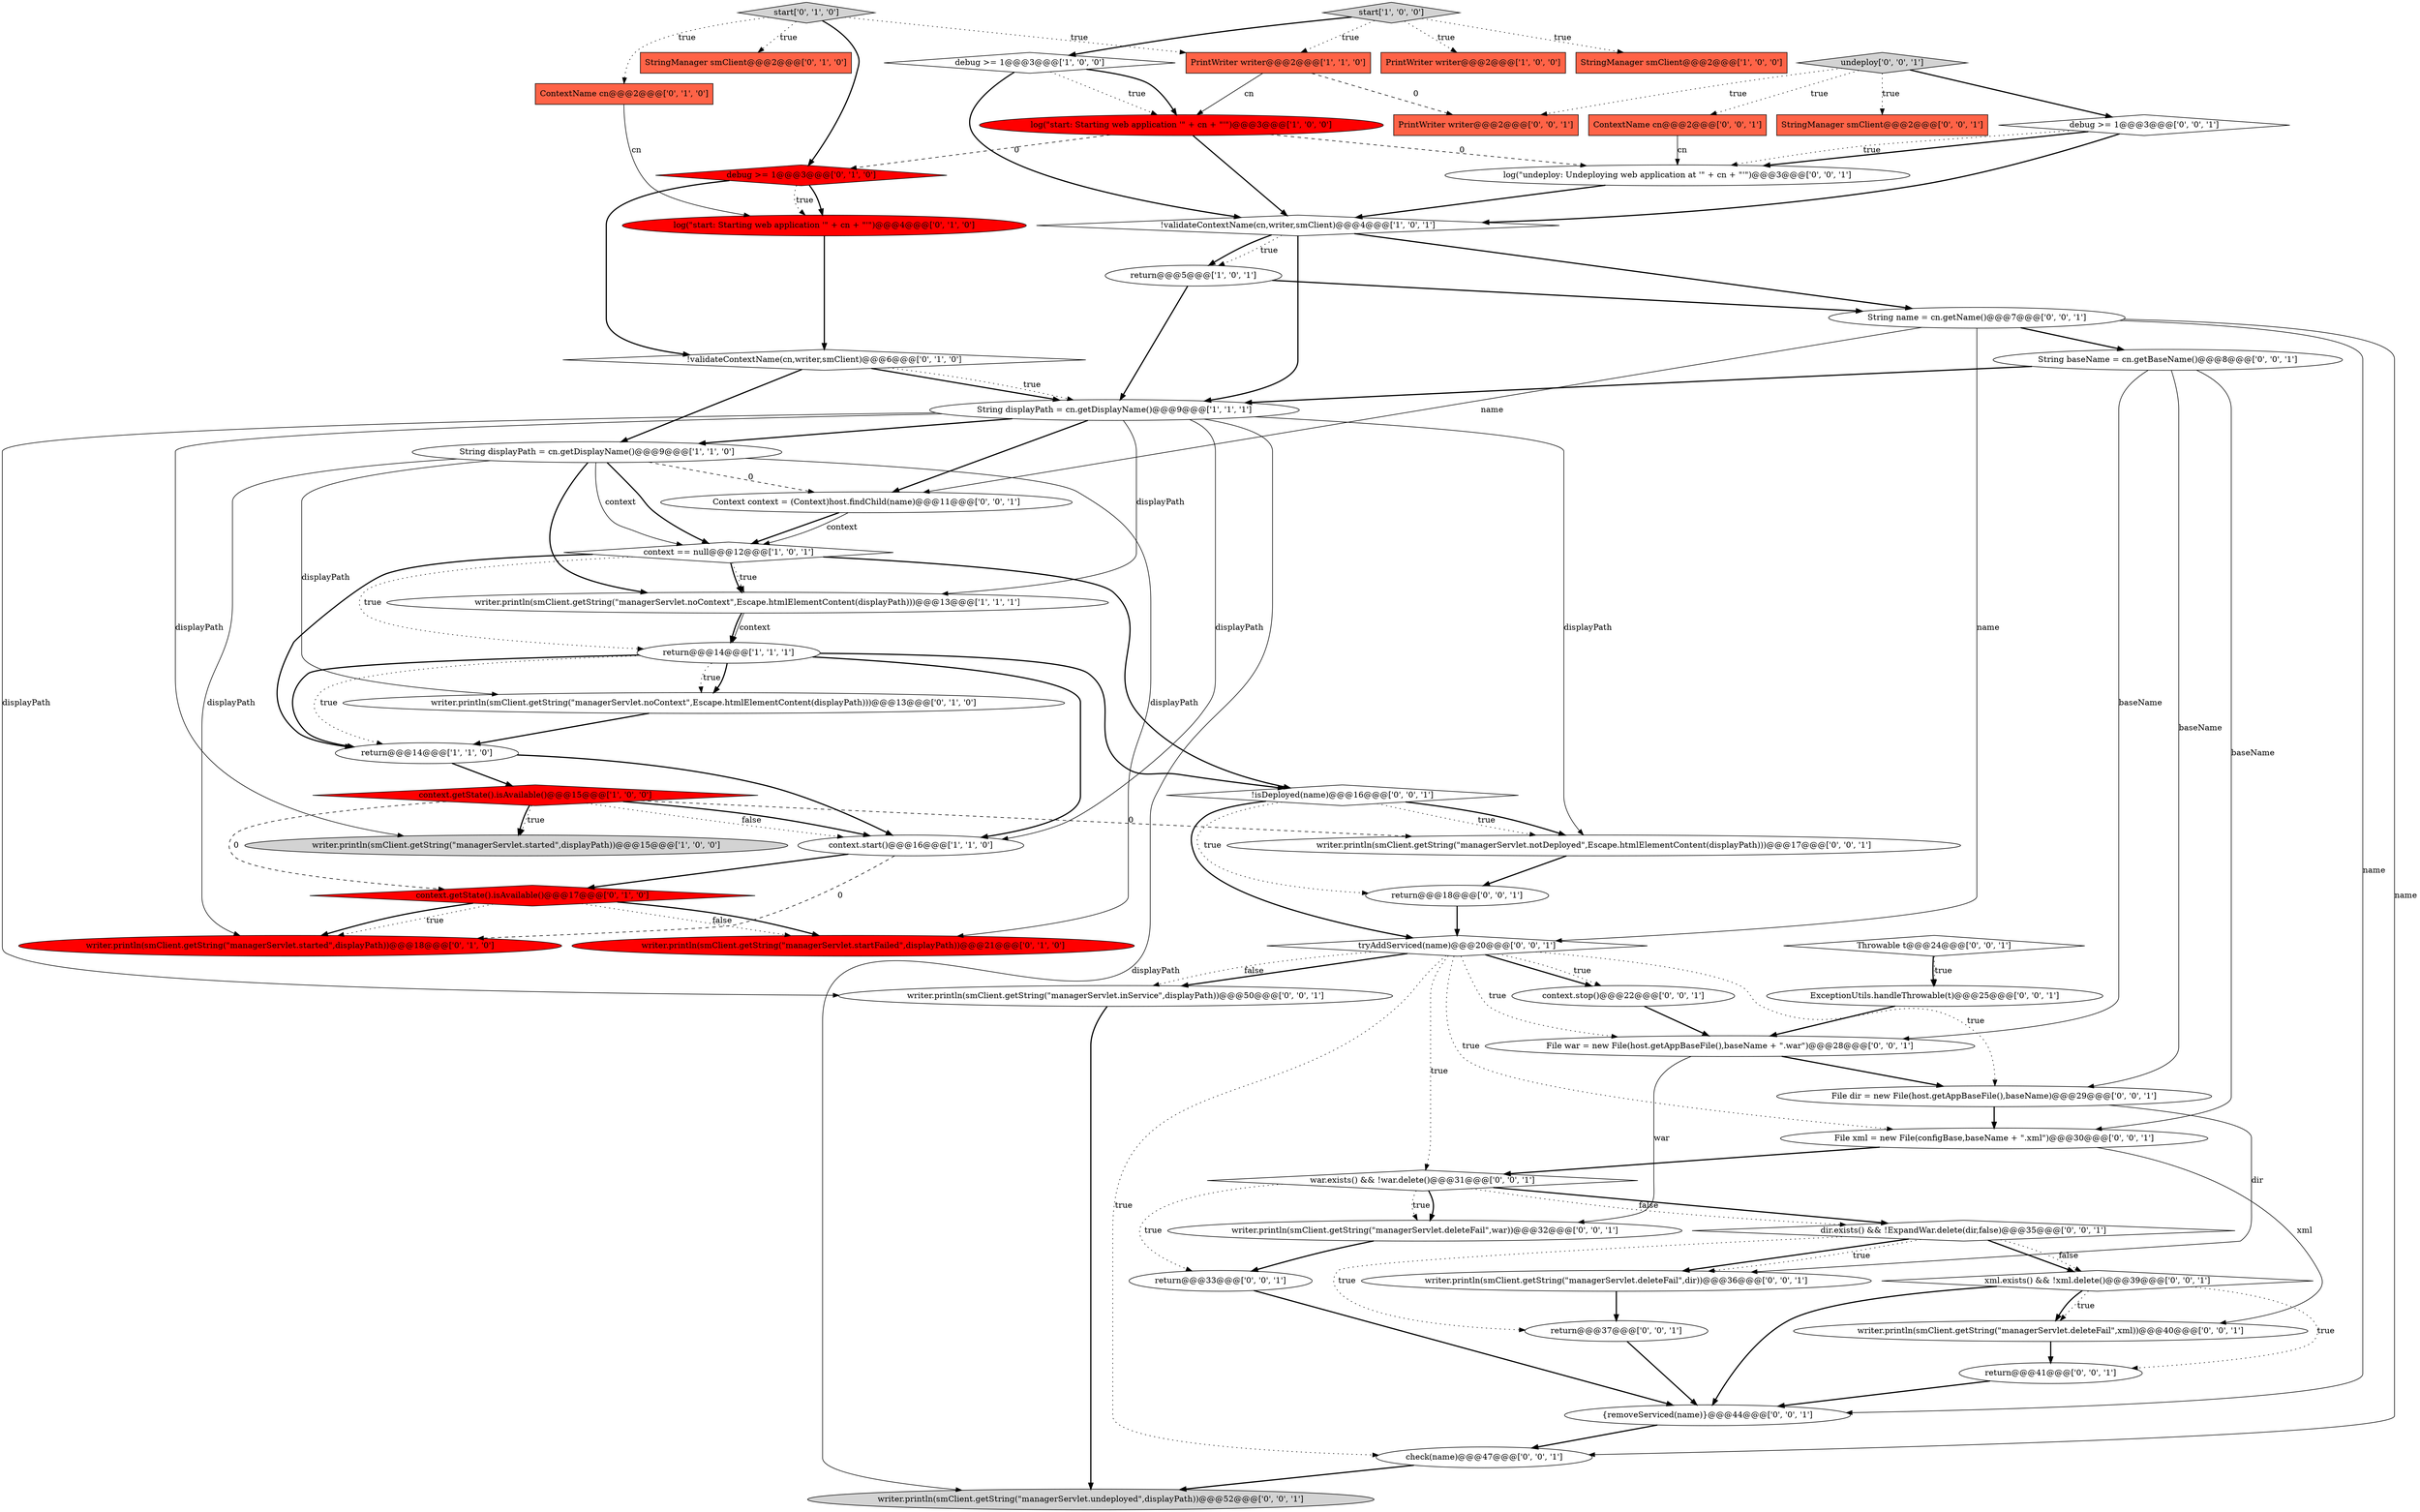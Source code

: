 digraph {
44 [style = filled, label = "String baseName = cn.getBaseName()@@@8@@@['0', '0', '1']", fillcolor = white, shape = ellipse image = "AAA0AAABBB3BBB"];
48 [style = filled, label = "StringManager smClient@@@2@@@['0', '0', '1']", fillcolor = tomato, shape = box image = "AAA0AAABBB3BBB"];
52 [style = filled, label = "dir.exists() && !ExpandWar.delete(dir,false)@@@35@@@['0', '0', '1']", fillcolor = white, shape = diamond image = "AAA0AAABBB3BBB"];
22 [style = filled, label = "start['0', '1', '0']", fillcolor = lightgray, shape = diamond image = "AAA0AAABBB2BBB"];
21 [style = filled, label = "!validateContextName(cn,writer,smClient)@@@6@@@['0', '1', '0']", fillcolor = white, shape = diamond image = "AAA0AAABBB2BBB"];
33 [style = filled, label = "context.stop()@@@22@@@['0', '0', '1']", fillcolor = white, shape = ellipse image = "AAA0AAABBB3BBB"];
6 [style = filled, label = "writer.println(smClient.getString(\"managerServlet.started\",displayPath))@@@15@@@['1', '0', '0']", fillcolor = lightgray, shape = ellipse image = "AAA0AAABBB1BBB"];
40 [style = filled, label = "File dir = new File(host.getAppBaseFile(),baseName)@@@29@@@['0', '0', '1']", fillcolor = white, shape = ellipse image = "AAA0AAABBB3BBB"];
12 [style = filled, label = "return@@@14@@@['1', '1', '1']", fillcolor = white, shape = ellipse image = "AAA0AAABBB1BBB"];
26 [style = filled, label = "writer.println(smClient.getString(\"managerServlet.started\",displayPath))@@@18@@@['0', '1', '0']", fillcolor = red, shape = ellipse image = "AAA1AAABBB2BBB"];
46 [style = filled, label = "Context context = (Context)host.findChild(name)@@@11@@@['0', '0', '1']", fillcolor = white, shape = ellipse image = "AAA0AAABBB3BBB"];
11 [style = filled, label = "PrintWriter writer@@@2@@@['1', '0', '0']", fillcolor = tomato, shape = box image = "AAA0AAABBB1BBB"];
49 [style = filled, label = "File war = new File(host.getAppBaseFile(),baseName + \".war\")@@@28@@@['0', '0', '1']", fillcolor = white, shape = ellipse image = "AAA0AAABBB3BBB"];
55 [style = filled, label = "log(\"undeploy: Undeploying web application at '\" + cn + \"'\")@@@3@@@['0', '0', '1']", fillcolor = white, shape = ellipse image = "AAA0AAABBB3BBB"];
50 [style = filled, label = "writer.println(smClient.getString(\"managerServlet.inService\",displayPath))@@@50@@@['0', '0', '1']", fillcolor = white, shape = ellipse image = "AAA0AAABBB3BBB"];
56 [style = filled, label = "return@@@41@@@['0', '0', '1']", fillcolor = white, shape = ellipse image = "AAA0AAABBB3BBB"];
1 [style = filled, label = "return@@@14@@@['1', '1', '0']", fillcolor = white, shape = ellipse image = "AAA0AAABBB1BBB"];
9 [style = filled, label = "!validateContextName(cn,writer,smClient)@@@4@@@['1', '0', '1']", fillcolor = white, shape = diamond image = "AAA0AAABBB1BBB"];
17 [style = filled, label = "context.getState().isAvailable()@@@17@@@['0', '1', '0']", fillcolor = red, shape = diamond image = "AAA1AAABBB2BBB"];
36 [style = filled, label = "{removeServiced(name)}@@@44@@@['0', '0', '1']", fillcolor = white, shape = ellipse image = "AAA0AAABBB3BBB"];
42 [style = filled, label = "ContextName cn@@@2@@@['0', '0', '1']", fillcolor = tomato, shape = box image = "AAA0AAABBB3BBB"];
39 [style = filled, label = "ExceptionUtils.handleThrowable(t)@@@25@@@['0', '0', '1']", fillcolor = white, shape = ellipse image = "AAA0AAABBB3BBB"];
8 [style = filled, label = "StringManager smClient@@@2@@@['1', '0', '0']", fillcolor = tomato, shape = box image = "AAA0AAABBB1BBB"];
14 [style = filled, label = "start['1', '0', '0']", fillcolor = lightgray, shape = diamond image = "AAA0AAABBB1BBB"];
19 [style = filled, label = "debug >= 1@@@3@@@['0', '1', '0']", fillcolor = red, shape = diamond image = "AAA1AAABBB2BBB"];
34 [style = filled, label = "tryAddServiced(name)@@@20@@@['0', '0', '1']", fillcolor = white, shape = diamond image = "AAA0AAABBB3BBB"];
53 [style = filled, label = "writer.println(smClient.getString(\"managerServlet.deleteFail\",war))@@@32@@@['0', '0', '1']", fillcolor = white, shape = ellipse image = "AAA0AAABBB3BBB"];
57 [style = filled, label = "writer.println(smClient.getString(\"managerServlet.notDeployed\",Escape.htmlElementContent(displayPath)))@@@17@@@['0', '0', '1']", fillcolor = white, shape = ellipse image = "AAA0AAABBB3BBB"];
2 [style = filled, label = "return@@@5@@@['1', '0', '1']", fillcolor = white, shape = ellipse image = "AAA0AAABBB1BBB"];
3 [style = filled, label = "context.start()@@@16@@@['1', '1', '0']", fillcolor = white, shape = ellipse image = "AAA0AAABBB1BBB"];
47 [style = filled, label = "return@@@37@@@['0', '0', '1']", fillcolor = white, shape = ellipse image = "AAA0AAABBB3BBB"];
25 [style = filled, label = "writer.println(smClient.getString(\"managerServlet.noContext\",Escape.htmlElementContent(displayPath)))@@@13@@@['0', '1', '0']", fillcolor = white, shape = ellipse image = "AAA0AAABBB2BBB"];
30 [style = filled, label = "writer.println(smClient.getString(\"managerServlet.undeployed\",displayPath))@@@52@@@['0', '0', '1']", fillcolor = lightgray, shape = ellipse image = "AAA0AAABBB3BBB"];
24 [style = filled, label = "StringManager smClient@@@2@@@['0', '1', '0']", fillcolor = tomato, shape = box image = "AAA0AAABBB2BBB"];
45 [style = filled, label = "xml.exists() && !xml.delete()@@@39@@@['0', '0', '1']", fillcolor = white, shape = diamond image = "AAA0AAABBB3BBB"];
27 [style = filled, label = "!isDeployed(name)@@@16@@@['0', '0', '1']", fillcolor = white, shape = diamond image = "AAA0AAABBB3BBB"];
15 [style = filled, label = "writer.println(smClient.getString(\"managerServlet.noContext\",Escape.htmlElementContent(displayPath)))@@@13@@@['1', '1', '1']", fillcolor = white, shape = ellipse image = "AAA0AAABBB1BBB"];
18 [style = filled, label = "ContextName cn@@@2@@@['0', '1', '0']", fillcolor = tomato, shape = box image = "AAA0AAABBB2BBB"];
4 [style = filled, label = "debug >= 1@@@3@@@['1', '0', '0']", fillcolor = white, shape = diamond image = "AAA0AAABBB1BBB"];
13 [style = filled, label = "context.getState().isAvailable()@@@15@@@['1', '0', '0']", fillcolor = red, shape = diamond image = "AAA1AAABBB1BBB"];
28 [style = filled, label = "return@@@18@@@['0', '0', '1']", fillcolor = white, shape = ellipse image = "AAA0AAABBB3BBB"];
32 [style = filled, label = "check(name)@@@47@@@['0', '0', '1']", fillcolor = white, shape = ellipse image = "AAA0AAABBB3BBB"];
23 [style = filled, label = "writer.println(smClient.getString(\"managerServlet.startFailed\",displayPath))@@@21@@@['0', '1', '0']", fillcolor = red, shape = ellipse image = "AAA1AAABBB2BBB"];
29 [style = filled, label = "Throwable t@@@24@@@['0', '0', '1']", fillcolor = white, shape = diamond image = "AAA0AAABBB3BBB"];
5 [style = filled, label = "log(\"start: Starting web application '\" + cn + \"'\")@@@3@@@['1', '0', '0']", fillcolor = red, shape = ellipse image = "AAA1AAABBB1BBB"];
51 [style = filled, label = "undeploy['0', '0', '1']", fillcolor = lightgray, shape = diamond image = "AAA0AAABBB3BBB"];
20 [style = filled, label = "log(\"start: Starting web application '\" + cn + \"'\")@@@4@@@['0', '1', '0']", fillcolor = red, shape = ellipse image = "AAA1AAABBB2BBB"];
54 [style = filled, label = "PrintWriter writer@@@2@@@['0', '0', '1']", fillcolor = tomato, shape = box image = "AAA0AAABBB3BBB"];
7 [style = filled, label = "String displayPath = cn.getDisplayName()@@@9@@@['1', '1', '0']", fillcolor = white, shape = ellipse image = "AAA0AAABBB1BBB"];
0 [style = filled, label = "context == null@@@12@@@['1', '0', '1']", fillcolor = white, shape = diamond image = "AAA0AAABBB1BBB"];
43 [style = filled, label = "debug >= 1@@@3@@@['0', '0', '1']", fillcolor = white, shape = diamond image = "AAA0AAABBB3BBB"];
37 [style = filled, label = "war.exists() && !war.delete()@@@31@@@['0', '0', '1']", fillcolor = white, shape = diamond image = "AAA0AAABBB3BBB"];
10 [style = filled, label = "String displayPath = cn.getDisplayName()@@@9@@@['1', '1', '1']", fillcolor = white, shape = ellipse image = "AAA0AAABBB1BBB"];
31 [style = filled, label = "File xml = new File(configBase,baseName + \".xml\")@@@30@@@['0', '0', '1']", fillcolor = white, shape = ellipse image = "AAA0AAABBB3BBB"];
35 [style = filled, label = "writer.println(smClient.getString(\"managerServlet.deleteFail\",dir))@@@36@@@['0', '0', '1']", fillcolor = white, shape = ellipse image = "AAA0AAABBB3BBB"];
41 [style = filled, label = "String name = cn.getName()@@@7@@@['0', '0', '1']", fillcolor = white, shape = ellipse image = "AAA0AAABBB3BBB"];
58 [style = filled, label = "return@@@33@@@['0', '0', '1']", fillcolor = white, shape = ellipse image = "AAA0AAABBB3BBB"];
16 [style = filled, label = "PrintWriter writer@@@2@@@['1', '1', '0']", fillcolor = tomato, shape = box image = "AAA0AAABBB1BBB"];
38 [style = filled, label = "writer.println(smClient.getString(\"managerServlet.deleteFail\",xml))@@@40@@@['0', '0', '1']", fillcolor = white, shape = ellipse image = "AAA0AAABBB3BBB"];
21->10 [style = bold, label=""];
0->12 [style = dotted, label="true"];
31->37 [style = bold, label=""];
25->1 [style = bold, label=""];
46->0 [style = bold, label=""];
5->9 [style = bold, label=""];
43->55 [style = bold, label=""];
40->35 [style = solid, label="dir"];
37->58 [style = dotted, label="true"];
44->31 [style = solid, label="baseName"];
53->58 [style = bold, label=""];
51->48 [style = dotted, label="true"];
10->6 [style = solid, label="displayPath"];
45->38 [style = dotted, label="true"];
9->10 [style = bold, label=""];
34->50 [style = bold, label=""];
41->46 [style = solid, label="name"];
42->55 [style = solid, label="cn"];
34->50 [style = dotted, label="false"];
0->15 [style = bold, label=""];
1->13 [style = bold, label=""];
15->12 [style = solid, label="context"];
37->53 [style = bold, label=""];
43->55 [style = dotted, label="true"];
51->42 [style = dotted, label="true"];
22->16 [style = dotted, label="true"];
39->49 [style = bold, label=""];
45->38 [style = bold, label=""];
38->56 [style = bold, label=""];
14->11 [style = dotted, label="true"];
40->31 [style = bold, label=""];
51->54 [style = dotted, label="true"];
49->40 [style = bold, label=""];
5->55 [style = dashed, label="0"];
34->37 [style = dotted, label="true"];
49->53 [style = solid, label="war"];
7->0 [style = solid, label="context"];
52->35 [style = bold, label=""];
13->6 [style = dotted, label="true"];
17->26 [style = dotted, label="true"];
9->2 [style = bold, label=""];
29->39 [style = bold, label=""];
27->57 [style = dotted, label="true"];
19->20 [style = bold, label=""];
50->30 [style = bold, label=""];
34->33 [style = bold, label=""];
31->38 [style = solid, label="xml"];
52->45 [style = bold, label=""];
7->0 [style = bold, label=""];
22->24 [style = dotted, label="true"];
12->1 [style = bold, label=""];
10->7 [style = bold, label=""];
44->40 [style = solid, label="baseName"];
46->0 [style = solid, label="context"];
34->31 [style = dotted, label="true"];
7->25 [style = solid, label="displayPath"];
13->57 [style = dashed, label="0"];
16->54 [style = dashed, label="0"];
21->7 [style = bold, label=""];
18->20 [style = solid, label="cn"];
13->3 [style = dotted, label="false"];
15->12 [style = bold, label=""];
17->23 [style = dotted, label="false"];
10->3 [style = solid, label="displayPath"];
12->25 [style = dotted, label="true"];
47->36 [style = bold, label=""];
55->9 [style = bold, label=""];
29->39 [style = dotted, label="true"];
14->4 [style = bold, label=""];
4->9 [style = bold, label=""];
4->5 [style = dotted, label="true"];
2->41 [style = bold, label=""];
56->36 [style = bold, label=""];
22->18 [style = dotted, label="true"];
3->26 [style = dashed, label="0"];
41->32 [style = solid, label="name"];
22->19 [style = bold, label=""];
10->15 [style = solid, label="displayPath"];
41->34 [style = solid, label="name"];
45->36 [style = bold, label=""];
1->3 [style = bold, label=""];
10->57 [style = solid, label="displayPath"];
21->10 [style = dotted, label="true"];
52->45 [style = dotted, label="false"];
2->10 [style = bold, label=""];
32->30 [style = bold, label=""];
43->9 [style = bold, label=""];
17->23 [style = bold, label=""];
14->16 [style = dotted, label="true"];
27->34 [style = bold, label=""];
7->46 [style = dashed, label="0"];
0->1 [style = bold, label=""];
44->49 [style = solid, label="baseName"];
34->33 [style = dotted, label="true"];
14->8 [style = dotted, label="true"];
7->15 [style = bold, label=""];
3->17 [style = bold, label=""];
51->43 [style = bold, label=""];
37->52 [style = bold, label=""];
12->3 [style = bold, label=""];
52->47 [style = dotted, label="true"];
13->6 [style = bold, label=""];
33->49 [style = bold, label=""];
5->19 [style = dashed, label="0"];
4->5 [style = bold, label=""];
12->27 [style = bold, label=""];
34->40 [style = dotted, label="true"];
19->21 [style = bold, label=""];
34->32 [style = dotted, label="true"];
58->36 [style = bold, label=""];
37->53 [style = dotted, label="true"];
17->26 [style = bold, label=""];
28->34 [style = bold, label=""];
57->28 [style = bold, label=""];
0->27 [style = bold, label=""];
0->15 [style = dotted, label="true"];
19->20 [style = dotted, label="true"];
10->46 [style = bold, label=""];
44->10 [style = bold, label=""];
12->1 [style = dotted, label="true"];
13->17 [style = dashed, label="0"];
36->32 [style = bold, label=""];
10->30 [style = solid, label="displayPath"];
7->23 [style = solid, label="displayPath"];
34->49 [style = dotted, label="true"];
45->56 [style = dotted, label="true"];
20->21 [style = bold, label=""];
9->41 [style = bold, label=""];
10->50 [style = solid, label="displayPath"];
27->28 [style = dotted, label="true"];
13->3 [style = bold, label=""];
27->57 [style = bold, label=""];
12->25 [style = bold, label=""];
9->2 [style = dotted, label="true"];
7->26 [style = solid, label="displayPath"];
52->35 [style = dotted, label="true"];
35->47 [style = bold, label=""];
16->5 [style = solid, label="cn"];
41->36 [style = solid, label="name"];
37->52 [style = dotted, label="false"];
41->44 [style = bold, label=""];
}
